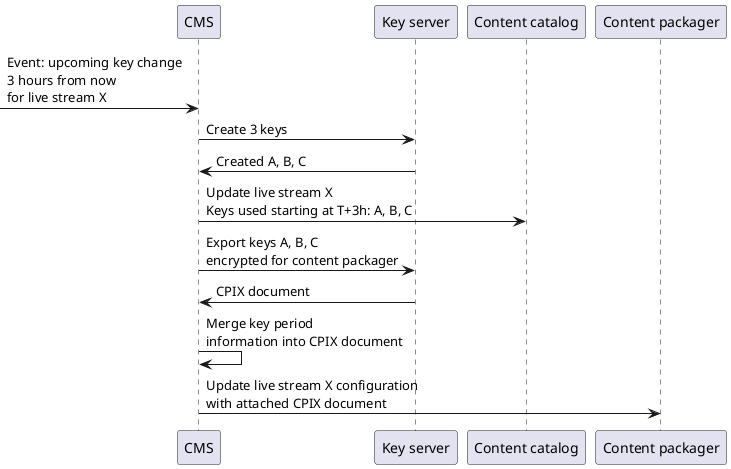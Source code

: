 @startuml

participant CMS
participant "Key server" as Keys
participant "Content catalog" as Catalog
participant "Content packager" as Packager

[-> CMS: Event: upcoming key change\n3 hours from now\nfor live stream X

CMS -> Keys: Create 3 keys
Keys -> CMS: Created A, B, C

CMS -> Catalog: Update live stream X\nKeys used starting at T+3h: A, B, C

CMS -> Keys: Export keys A, B, C\nencrypted for content packager
Keys -> CMS: CPIX document

CMS -> CMS: Merge key period\ninformation into CPIX document
CMS -> Packager: Update live stream X configuration\nwith attached CPIX document

@enduml